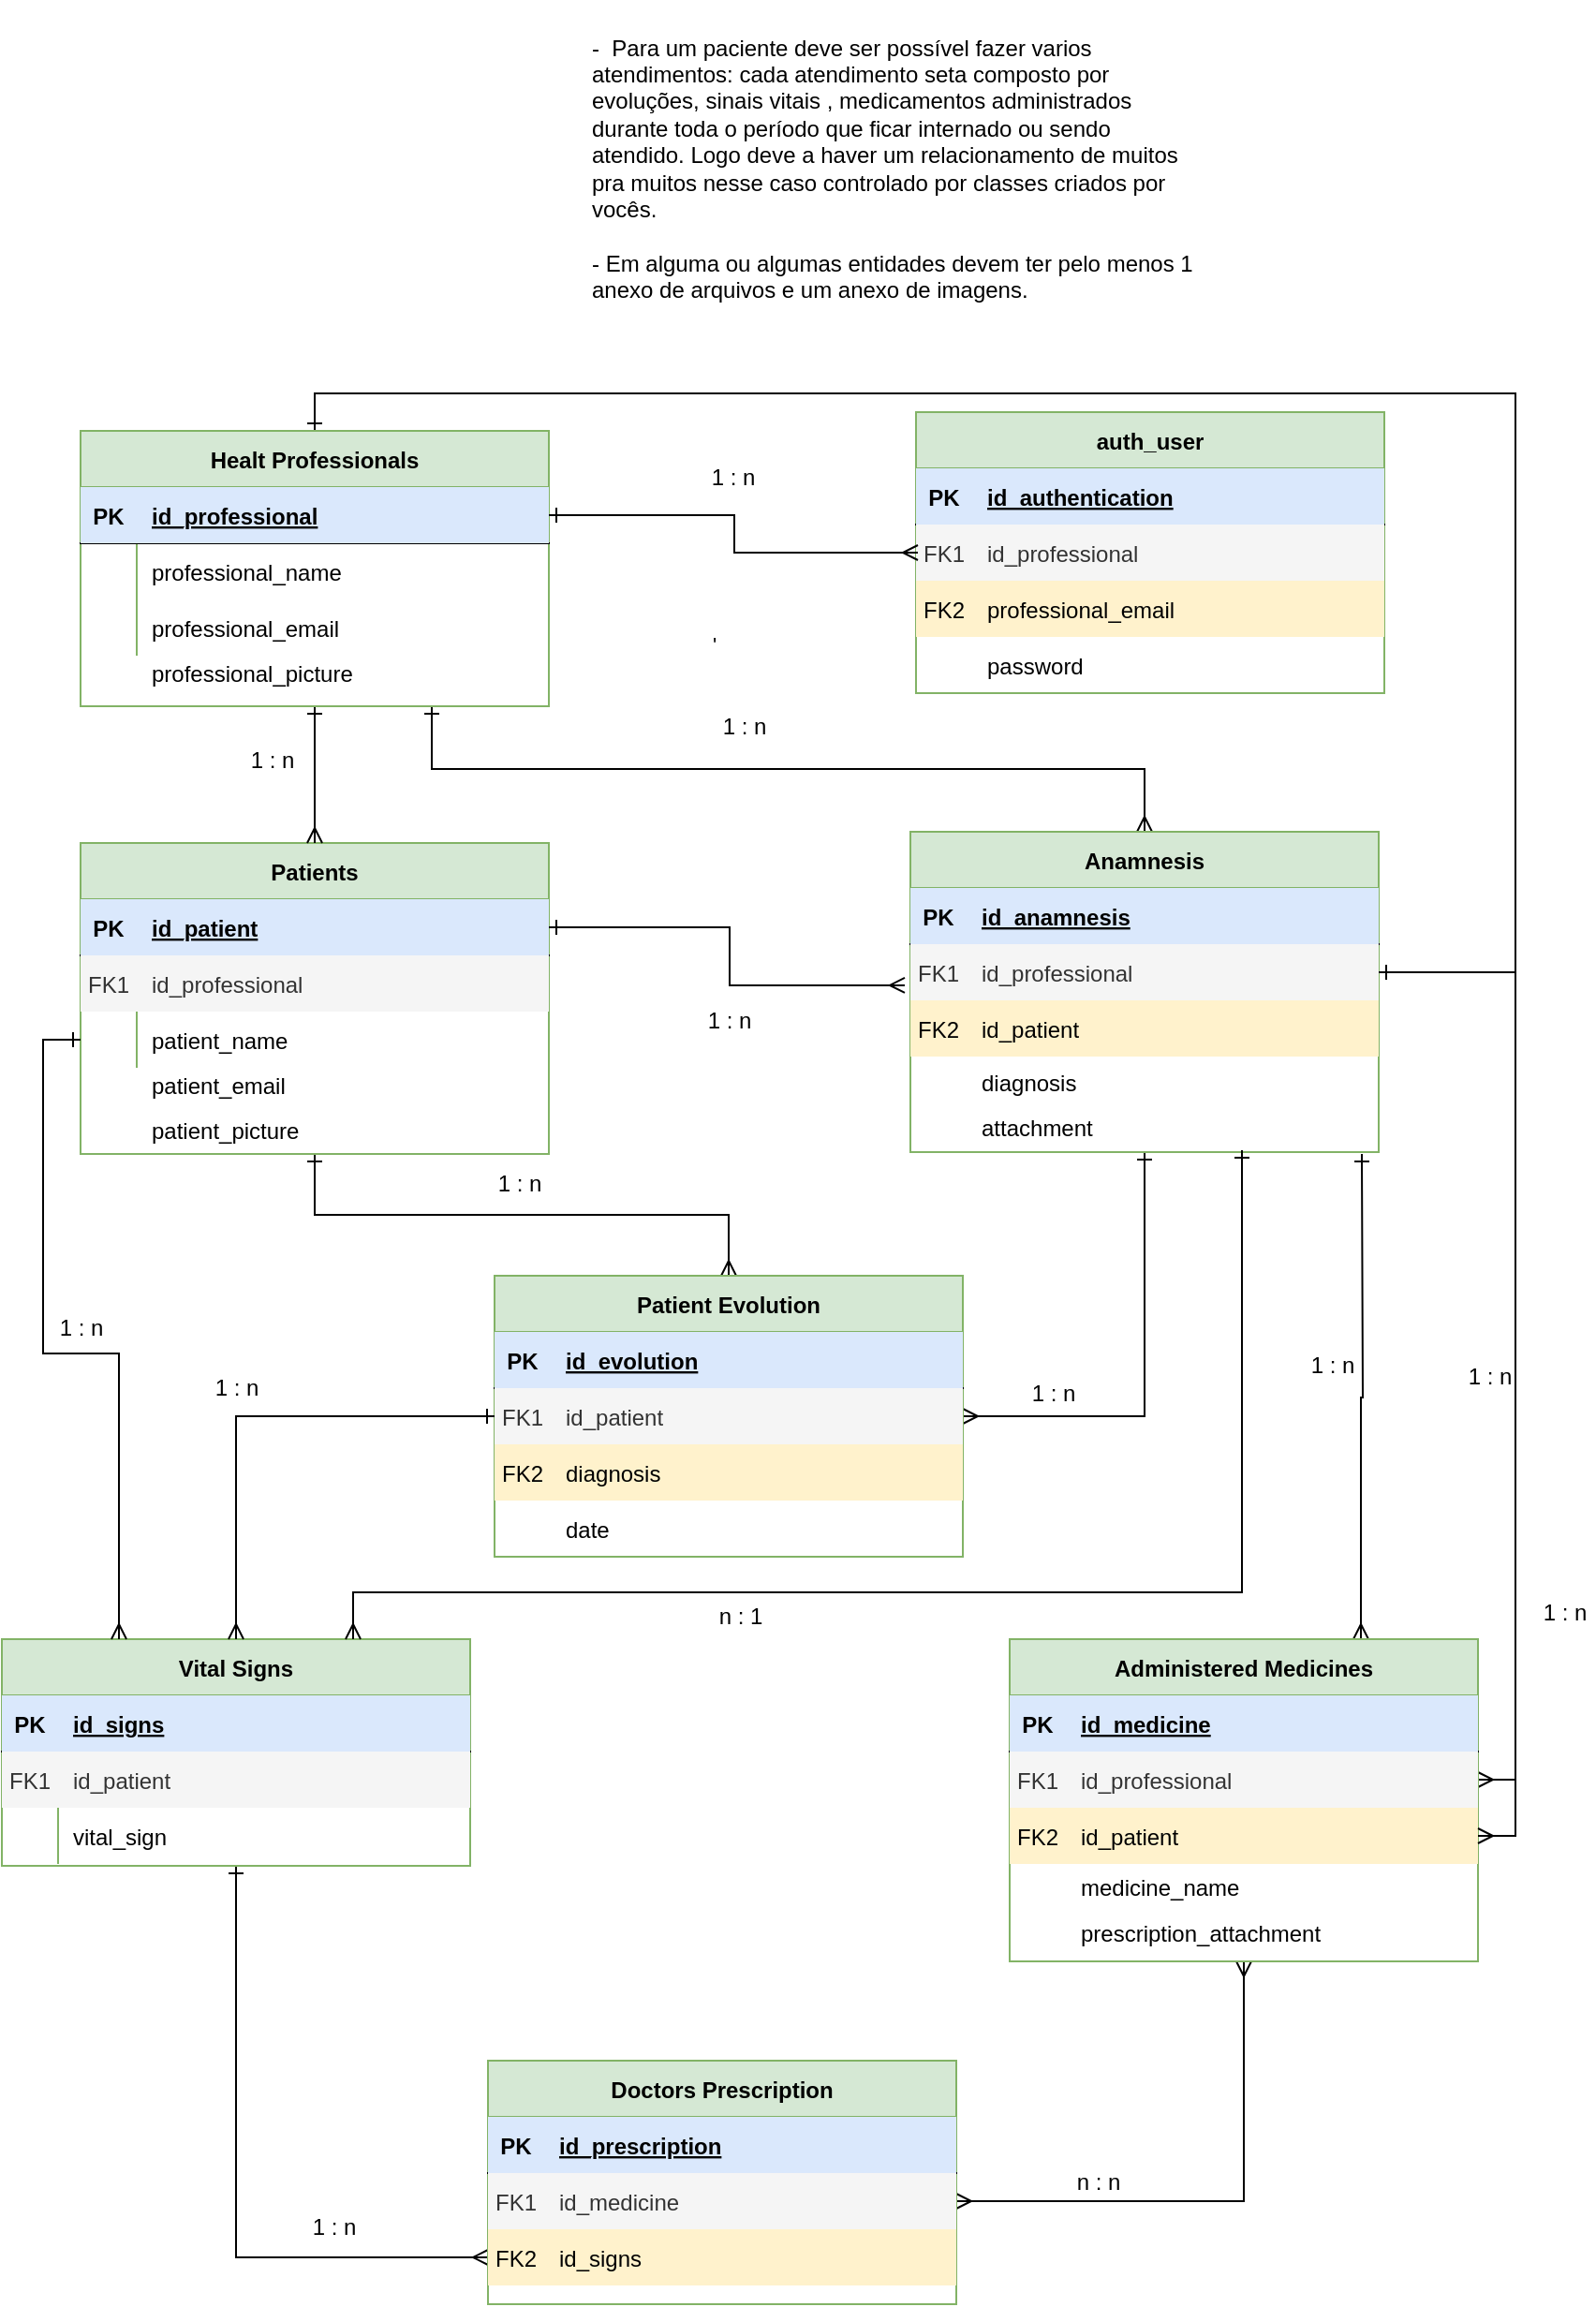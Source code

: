 <mxfile version="14.7.6" type="github">
  <diagram id="R2lEEEUBdFMjLlhIrx00" name="Page-1">
    <mxGraphModel dx="868" dy="1592" grid="0" gridSize="10" guides="1" tooltips="1" connect="1" arrows="1" fold="1" page="1" pageScale="1" pageWidth="1700" pageHeight="1100" math="0" shadow="0" extFonts="Permanent Marker^https://fonts.googleapis.com/css?family=Permanent+Marker">
      <root>
        <mxCell id="0" />
        <mxCell id="1" parent="0" />
        <mxCell id="E78Ck8Y9UJgd9hsz8yq5-24" style="edgeStyle=orthogonalEdgeStyle;rounded=0;orthogonalLoop=1;jettySize=auto;html=1;startArrow=ERone;startFill=0;endArrow=ERmany;endFill=0;" parent="1" source="C-vyLk0tnHw3VtMMgP7b-2" target="FQMhkjAlK0ivQc2ch7R_-152" edge="1">
          <mxGeometry relative="1" as="geometry" />
        </mxCell>
        <mxCell id="C-vyLk0tnHw3VtMMgP7b-2" value="Patients" style="shape=table;startSize=30;container=1;collapsible=1;childLayout=tableLayout;fixedRows=1;rowLines=0;fontStyle=1;align=center;resizeLast=1;fillColor=#d5e8d4;strokeColor=#82b366;" parent="1" vertex="1">
          <mxGeometry x="77" y="252" width="250" height="166" as="geometry" />
        </mxCell>
        <mxCell id="C-vyLk0tnHw3VtMMgP7b-3" value="" style="shape=partialRectangle;collapsible=0;dropTarget=0;pointerEvents=0;fillColor=none;points=[[0,0.5],[1,0.5]];portConstraint=eastwest;top=0;left=0;right=0;bottom=1;" parent="C-vyLk0tnHw3VtMMgP7b-2" vertex="1">
          <mxGeometry y="30" width="250" height="30" as="geometry" />
        </mxCell>
        <mxCell id="C-vyLk0tnHw3VtMMgP7b-4" value="PK" style="shape=partialRectangle;overflow=hidden;connectable=0;fillColor=#dae8fc;top=0;left=0;bottom=0;right=0;fontStyle=1;strokeColor=#6c8ebf;" parent="C-vyLk0tnHw3VtMMgP7b-3" vertex="1">
          <mxGeometry width="30" height="30" as="geometry" />
        </mxCell>
        <mxCell id="C-vyLk0tnHw3VtMMgP7b-5" value="id_patient" style="shape=partialRectangle;overflow=hidden;connectable=0;fillColor=#dae8fc;top=0;left=0;bottom=0;right=0;align=left;spacingLeft=6;fontStyle=5;strokeColor=#6c8ebf;" parent="C-vyLk0tnHw3VtMMgP7b-3" vertex="1">
          <mxGeometry x="30" width="220" height="30" as="geometry" />
        </mxCell>
        <mxCell id="C-vyLk0tnHw3VtMMgP7b-6" value="" style="shape=partialRectangle;collapsible=0;dropTarget=0;pointerEvents=0;fillColor=none;points=[[0,0.5],[1,0.5]];portConstraint=eastwest;top=0;left=0;right=0;bottom=0;" parent="C-vyLk0tnHw3VtMMgP7b-2" vertex="1">
          <mxGeometry y="60" width="250" height="30" as="geometry" />
        </mxCell>
        <mxCell id="C-vyLk0tnHw3VtMMgP7b-7" value="FK1" style="shape=partialRectangle;overflow=hidden;connectable=0;fillColor=#f5f5f5;top=0;left=0;bottom=0;right=0;strokeColor=#666666;fontColor=#333333;" parent="C-vyLk0tnHw3VtMMgP7b-6" vertex="1">
          <mxGeometry width="30" height="30" as="geometry" />
        </mxCell>
        <mxCell id="C-vyLk0tnHw3VtMMgP7b-8" value="id_professional" style="shape=partialRectangle;overflow=hidden;connectable=0;fillColor=#f5f5f5;top=0;left=0;bottom=0;right=0;align=left;spacingLeft=6;strokeColor=#666666;fontColor=#333333;" parent="C-vyLk0tnHw3VtMMgP7b-6" vertex="1">
          <mxGeometry x="30" width="220" height="30" as="geometry" />
        </mxCell>
        <mxCell id="C-vyLk0tnHw3VtMMgP7b-9" value="" style="shape=partialRectangle;collapsible=0;dropTarget=0;pointerEvents=0;fillColor=none;points=[[0,0.5],[1,0.5]];portConstraint=eastwest;top=0;left=0;right=0;bottom=0;" parent="C-vyLk0tnHw3VtMMgP7b-2" vertex="1">
          <mxGeometry y="90" width="250" height="30" as="geometry" />
        </mxCell>
        <mxCell id="C-vyLk0tnHw3VtMMgP7b-10" value="" style="shape=partialRectangle;overflow=hidden;connectable=0;fillColor=none;top=0;left=0;bottom=0;right=0;" parent="C-vyLk0tnHw3VtMMgP7b-9" vertex="1">
          <mxGeometry width="30" height="30" as="geometry" />
        </mxCell>
        <mxCell id="C-vyLk0tnHw3VtMMgP7b-11" value="patient_name" style="shape=partialRectangle;overflow=hidden;connectable=0;fillColor=none;top=0;left=0;bottom=0;right=0;align=left;spacingLeft=6;" parent="C-vyLk0tnHw3VtMMgP7b-9" vertex="1">
          <mxGeometry x="30" width="220" height="30" as="geometry" />
        </mxCell>
        <mxCell id="E78Ck8Y9UJgd9hsz8yq5-17" style="edgeStyle=orthogonalEdgeStyle;rounded=0;orthogonalLoop=1;jettySize=auto;html=1;startArrow=ERone;startFill=0;endArrow=ERmany;endFill=0;" parent="1" source="FQMhkjAlK0ivQc2ch7R_-11" target="E78Ck8Y9UJgd9hsz8yq5-8" edge="1">
          <mxGeometry relative="1" as="geometry" />
        </mxCell>
        <mxCell id="FQMhkjAlK0ivQc2ch7R_-11" value="Vital Signs" style="shape=table;startSize=30;container=1;collapsible=1;childLayout=tableLayout;fixedRows=1;rowLines=0;fontStyle=1;align=center;resizeLast=1;fillColor=#d5e8d4;strokeColor=#82b366;" parent="1" vertex="1">
          <mxGeometry x="35" y="677" width="250" height="121" as="geometry" />
        </mxCell>
        <mxCell id="FQMhkjAlK0ivQc2ch7R_-12" value="" style="shape=partialRectangle;collapsible=0;dropTarget=0;pointerEvents=0;fillColor=none;points=[[0,0.5],[1,0.5]];portConstraint=eastwest;top=0;left=0;right=0;bottom=1;" parent="FQMhkjAlK0ivQc2ch7R_-11" vertex="1">
          <mxGeometry y="30" width="250" height="30" as="geometry" />
        </mxCell>
        <mxCell id="FQMhkjAlK0ivQc2ch7R_-13" value="PK" style="shape=partialRectangle;overflow=hidden;connectable=0;fillColor=#dae8fc;top=0;left=0;bottom=0;right=0;fontStyle=1;strokeColor=#6c8ebf;" parent="FQMhkjAlK0ivQc2ch7R_-12" vertex="1">
          <mxGeometry width="30" height="30" as="geometry" />
        </mxCell>
        <mxCell id="FQMhkjAlK0ivQc2ch7R_-14" value="id_signs" style="shape=partialRectangle;overflow=hidden;connectable=0;fillColor=#dae8fc;top=0;left=0;bottom=0;right=0;align=left;spacingLeft=6;fontStyle=5;strokeColor=#6c8ebf;" parent="FQMhkjAlK0ivQc2ch7R_-12" vertex="1">
          <mxGeometry x="30" width="220" height="30" as="geometry" />
        </mxCell>
        <mxCell id="FQMhkjAlK0ivQc2ch7R_-15" value="" style="shape=partialRectangle;collapsible=0;dropTarget=0;pointerEvents=0;fillColor=none;points=[[0,0.5],[1,0.5]];portConstraint=eastwest;top=0;left=0;right=0;bottom=0;" parent="FQMhkjAlK0ivQc2ch7R_-11" vertex="1">
          <mxGeometry y="60" width="250" height="30" as="geometry" />
        </mxCell>
        <mxCell id="FQMhkjAlK0ivQc2ch7R_-16" value="FK1" style="shape=partialRectangle;overflow=hidden;connectable=0;fillColor=#f5f5f5;top=0;left=0;bottom=0;right=0;strokeColor=#666666;fontColor=#333333;" parent="FQMhkjAlK0ivQc2ch7R_-15" vertex="1">
          <mxGeometry width="30" height="30" as="geometry" />
        </mxCell>
        <mxCell id="FQMhkjAlK0ivQc2ch7R_-17" value="id_patient" style="shape=partialRectangle;overflow=hidden;connectable=0;fillColor=#f5f5f5;top=0;left=0;bottom=0;right=0;align=left;spacingLeft=6;strokeColor=#666666;fontColor=#333333;" parent="FQMhkjAlK0ivQc2ch7R_-15" vertex="1">
          <mxGeometry x="30" width="220" height="30" as="geometry" />
        </mxCell>
        <mxCell id="FQMhkjAlK0ivQc2ch7R_-18" value="" style="shape=partialRectangle;collapsible=0;dropTarget=0;pointerEvents=0;fillColor=none;points=[[0,0.5],[1,0.5]];portConstraint=eastwest;top=0;left=0;right=0;bottom=0;" parent="FQMhkjAlK0ivQc2ch7R_-11" vertex="1">
          <mxGeometry y="90" width="250" height="30" as="geometry" />
        </mxCell>
        <mxCell id="FQMhkjAlK0ivQc2ch7R_-19" value="" style="shape=partialRectangle;overflow=hidden;connectable=0;fillColor=none;top=0;left=0;bottom=0;right=0;" parent="FQMhkjAlK0ivQc2ch7R_-18" vertex="1">
          <mxGeometry width="30" height="30" as="geometry" />
        </mxCell>
        <mxCell id="FQMhkjAlK0ivQc2ch7R_-20" value="vital_sign" style="shape=partialRectangle;overflow=hidden;connectable=0;fillColor=none;top=0;left=0;bottom=0;right=0;align=left;spacingLeft=6;" parent="FQMhkjAlK0ivQc2ch7R_-18" vertex="1">
          <mxGeometry x="30" width="220" height="30" as="geometry" />
        </mxCell>
        <mxCell id="FQMhkjAlK0ivQc2ch7R_-167" style="edgeStyle=orthogonalEdgeStyle;rounded=0;orthogonalLoop=1;jettySize=auto;html=1;entryX=0.5;entryY=0;entryDx=0;entryDy=0;startArrow=ERone;startFill=0;endArrow=ERmany;endFill=0;" parent="1" source="FQMhkjAlK0ivQc2ch7R_-21" target="C-vyLk0tnHw3VtMMgP7b-2" edge="1">
          <mxGeometry relative="1" as="geometry" />
        </mxCell>
        <mxCell id="E78Ck8Y9UJgd9hsz8yq5-21" style="edgeStyle=orthogonalEdgeStyle;rounded=0;orthogonalLoop=1;jettySize=auto;html=1;exitX=0.75;exitY=1;exitDx=0;exitDy=0;startArrow=ERone;startFill=0;endArrow=ERmany;endFill=0;" parent="1" source="FQMhkjAlK0ivQc2ch7R_-21" target="FQMhkjAlK0ivQc2ch7R_-141" edge="1">
          <mxGeometry relative="1" as="geometry" />
        </mxCell>
        <mxCell id="E78Ck8Y9UJgd9hsz8yq5-30" style="edgeStyle=orthogonalEdgeStyle;rounded=0;orthogonalLoop=1;jettySize=auto;html=1;entryX=1;entryY=0.5;entryDx=0;entryDy=0;startArrow=ERone;startFill=0;endArrow=ERmany;endFill=0;" parent="1" source="FQMhkjAlK0ivQc2ch7R_-21" target="FQMhkjAlK0ivQc2ch7R_-45" edge="1">
          <mxGeometry relative="1" as="geometry">
            <Array as="points">
              <mxPoint x="202" y="12" />
              <mxPoint x="843" y="12" />
              <mxPoint x="843" y="752" />
            </Array>
          </mxGeometry>
        </mxCell>
        <mxCell id="FQMhkjAlK0ivQc2ch7R_-21" value="Healt Professionals" style="shape=table;startSize=30;container=1;collapsible=1;childLayout=tableLayout;fixedRows=1;rowLines=0;fontStyle=1;align=center;resizeLast=1;fillColor=#d5e8d4;strokeColor=#82b366;" parent="1" vertex="1">
          <mxGeometry x="77" y="32" width="250" height="147" as="geometry" />
        </mxCell>
        <mxCell id="FQMhkjAlK0ivQc2ch7R_-22" value="" style="shape=partialRectangle;collapsible=0;dropTarget=0;pointerEvents=0;fillColor=none;points=[[0,0.5],[1,0.5]];portConstraint=eastwest;top=0;left=0;right=0;bottom=1;" parent="FQMhkjAlK0ivQc2ch7R_-21" vertex="1">
          <mxGeometry y="30" width="250" height="30" as="geometry" />
        </mxCell>
        <mxCell id="FQMhkjAlK0ivQc2ch7R_-23" value="PK" style="shape=partialRectangle;overflow=hidden;connectable=0;fillColor=#dae8fc;top=0;left=0;bottom=0;right=0;fontStyle=1;strokeColor=#6c8ebf;" parent="FQMhkjAlK0ivQc2ch7R_-22" vertex="1">
          <mxGeometry width="30" height="30" as="geometry" />
        </mxCell>
        <mxCell id="FQMhkjAlK0ivQc2ch7R_-24" value="id_professional" style="shape=partialRectangle;overflow=hidden;connectable=0;fillColor=#dae8fc;top=0;left=0;bottom=0;right=0;align=left;spacingLeft=6;fontStyle=5;strokeColor=#6c8ebf;" parent="FQMhkjAlK0ivQc2ch7R_-22" vertex="1">
          <mxGeometry x="30" width="220" height="30" as="geometry" />
        </mxCell>
        <mxCell id="FQMhkjAlK0ivQc2ch7R_-25" value="" style="shape=partialRectangle;collapsible=0;dropTarget=0;pointerEvents=0;fillColor=none;points=[[0,0.5],[1,0.5]];portConstraint=eastwest;top=0;left=0;right=0;bottom=0;" parent="FQMhkjAlK0ivQc2ch7R_-21" vertex="1">
          <mxGeometry y="60" width="250" height="30" as="geometry" />
        </mxCell>
        <mxCell id="FQMhkjAlK0ivQc2ch7R_-26" value="" style="shape=partialRectangle;overflow=hidden;connectable=0;fillColor=none;top=0;left=0;bottom=0;right=0;" parent="FQMhkjAlK0ivQc2ch7R_-25" vertex="1">
          <mxGeometry width="30" height="30" as="geometry" />
        </mxCell>
        <mxCell id="FQMhkjAlK0ivQc2ch7R_-27" value="professional_name" style="shape=partialRectangle;overflow=hidden;connectable=0;fillColor=none;top=0;left=0;bottom=0;right=0;align=left;spacingLeft=6;" parent="FQMhkjAlK0ivQc2ch7R_-25" vertex="1">
          <mxGeometry x="30" width="220" height="30" as="geometry" />
        </mxCell>
        <mxCell id="FQMhkjAlK0ivQc2ch7R_-28" value="" style="shape=partialRectangle;collapsible=0;dropTarget=0;pointerEvents=0;fillColor=none;points=[[0,0.5],[1,0.5]];portConstraint=eastwest;top=0;left=0;right=0;bottom=0;" parent="FQMhkjAlK0ivQc2ch7R_-21" vertex="1">
          <mxGeometry y="90" width="250" height="30" as="geometry" />
        </mxCell>
        <mxCell id="FQMhkjAlK0ivQc2ch7R_-29" value="" style="shape=partialRectangle;overflow=hidden;connectable=0;fillColor=none;top=0;left=0;bottom=0;right=0;" parent="FQMhkjAlK0ivQc2ch7R_-28" vertex="1">
          <mxGeometry width="30" height="30" as="geometry" />
        </mxCell>
        <mxCell id="FQMhkjAlK0ivQc2ch7R_-30" value="professional_email" style="shape=partialRectangle;overflow=hidden;connectable=0;fillColor=none;top=0;left=0;bottom=0;right=0;align=left;spacingLeft=6;" parent="FQMhkjAlK0ivQc2ch7R_-28" vertex="1">
          <mxGeometry x="30" width="220" height="30" as="geometry" />
        </mxCell>
        <mxCell id="E78Ck8Y9UJgd9hsz8yq5-15" style="edgeStyle=orthogonalEdgeStyle;rounded=0;orthogonalLoop=1;jettySize=auto;html=1;entryX=1;entryY=0.5;entryDx=0;entryDy=0;startArrow=ERmany;startFill=0;endArrow=ERmany;endFill=0;" parent="1" source="FQMhkjAlK0ivQc2ch7R_-41" target="E78Ck8Y9UJgd9hsz8yq5-5" edge="1">
          <mxGeometry relative="1" as="geometry" />
        </mxCell>
        <mxCell id="sGMbjx1k_9ghgo7PnfZ6-3" style="edgeStyle=orthogonalEdgeStyle;rounded=0;orthogonalLoop=1;jettySize=auto;html=1;exitX=0.75;exitY=0;exitDx=0;exitDy=0;startArrow=ERmany;startFill=0;endArrow=ERone;endFill=0;" edge="1" parent="1" source="FQMhkjAlK0ivQc2ch7R_-41">
          <mxGeometry relative="1" as="geometry">
            <mxPoint x="761" y="418" as="targetPoint" />
          </mxGeometry>
        </mxCell>
        <mxCell id="FQMhkjAlK0ivQc2ch7R_-41" value="Administered Medicines" style="shape=table;startSize=30;container=1;collapsible=1;childLayout=tableLayout;fixedRows=1;rowLines=0;fontStyle=1;align=center;resizeLast=1;fillColor=#d5e8d4;strokeColor=#82b366;" parent="1" vertex="1">
          <mxGeometry x="573" y="677" width="250" height="172" as="geometry" />
        </mxCell>
        <mxCell id="FQMhkjAlK0ivQc2ch7R_-42" value="" style="shape=partialRectangle;collapsible=0;dropTarget=0;pointerEvents=0;fillColor=none;points=[[0,0.5],[1,0.5]];portConstraint=eastwest;top=0;left=0;right=0;bottom=1;" parent="FQMhkjAlK0ivQc2ch7R_-41" vertex="1">
          <mxGeometry y="30" width="250" height="30" as="geometry" />
        </mxCell>
        <mxCell id="FQMhkjAlK0ivQc2ch7R_-43" value="PK" style="shape=partialRectangle;overflow=hidden;connectable=0;fillColor=#dae8fc;top=0;left=0;bottom=0;right=0;fontStyle=1;strokeColor=#6c8ebf;" parent="FQMhkjAlK0ivQc2ch7R_-42" vertex="1">
          <mxGeometry width="30" height="30" as="geometry" />
        </mxCell>
        <mxCell id="FQMhkjAlK0ivQc2ch7R_-44" value="id_medicine" style="shape=partialRectangle;overflow=hidden;connectable=0;fillColor=#dae8fc;top=0;left=0;bottom=0;right=0;align=left;spacingLeft=6;fontStyle=5;strokeColor=#6c8ebf;" parent="FQMhkjAlK0ivQc2ch7R_-42" vertex="1">
          <mxGeometry x="30" width="220" height="30" as="geometry" />
        </mxCell>
        <mxCell id="FQMhkjAlK0ivQc2ch7R_-45" value="" style="shape=partialRectangle;collapsible=0;dropTarget=0;pointerEvents=0;fillColor=none;points=[[0,0.5],[1,0.5]];portConstraint=eastwest;top=0;left=0;right=0;bottom=0;" parent="FQMhkjAlK0ivQc2ch7R_-41" vertex="1">
          <mxGeometry y="60" width="250" height="30" as="geometry" />
        </mxCell>
        <mxCell id="FQMhkjAlK0ivQc2ch7R_-46" value="FK1" style="shape=partialRectangle;overflow=hidden;connectable=0;fillColor=#f5f5f5;top=0;left=0;bottom=0;right=0;strokeColor=#666666;fontColor=#333333;" parent="FQMhkjAlK0ivQc2ch7R_-45" vertex="1">
          <mxGeometry width="30" height="30" as="geometry" />
        </mxCell>
        <mxCell id="FQMhkjAlK0ivQc2ch7R_-47" value="id_professional" style="shape=partialRectangle;overflow=hidden;connectable=0;fillColor=#f5f5f5;top=0;left=0;bottom=0;right=0;align=left;spacingLeft=6;strokeColor=#666666;fontColor=#333333;" parent="FQMhkjAlK0ivQc2ch7R_-45" vertex="1">
          <mxGeometry x="30" width="220" height="30" as="geometry" />
        </mxCell>
        <mxCell id="FQMhkjAlK0ivQc2ch7R_-48" value="" style="shape=partialRectangle;collapsible=0;dropTarget=0;pointerEvents=0;fillColor=none;points=[[0,0.5],[1,0.5]];portConstraint=eastwest;top=0;left=0;right=0;bottom=0;" parent="FQMhkjAlK0ivQc2ch7R_-41" vertex="1">
          <mxGeometry y="90" width="250" height="30" as="geometry" />
        </mxCell>
        <mxCell id="FQMhkjAlK0ivQc2ch7R_-49" value="FK2" style="shape=partialRectangle;overflow=hidden;connectable=0;fillColor=#fff2cc;top=0;left=0;bottom=0;right=0;strokeColor=#d6b656;" parent="FQMhkjAlK0ivQc2ch7R_-48" vertex="1">
          <mxGeometry width="30" height="30" as="geometry" />
        </mxCell>
        <mxCell id="FQMhkjAlK0ivQc2ch7R_-50" value="id_patient" style="shape=partialRectangle;overflow=hidden;connectable=0;fillColor=#fff2cc;top=0;left=0;bottom=0;right=0;align=left;spacingLeft=6;strokeColor=#d6b656;" parent="FQMhkjAlK0ivQc2ch7R_-48" vertex="1">
          <mxGeometry x="30" width="220" height="30" as="geometry" />
        </mxCell>
        <mxCell id="FQMhkjAlK0ivQc2ch7R_-64" value="auth_user" style="shape=table;startSize=30;container=1;collapsible=1;childLayout=tableLayout;fixedRows=1;rowLines=0;fontStyle=1;align=center;resizeLast=1;fillColor=#d5e8d4;strokeColor=#82b366;" parent="1" vertex="1">
          <mxGeometry x="523" y="22" width="250" height="150" as="geometry" />
        </mxCell>
        <mxCell id="FQMhkjAlK0ivQc2ch7R_-65" value="" style="shape=partialRectangle;collapsible=0;dropTarget=0;pointerEvents=0;fillColor=none;points=[[0,0.5],[1,0.5]];portConstraint=eastwest;top=0;left=0;right=0;bottom=1;" parent="FQMhkjAlK0ivQc2ch7R_-64" vertex="1">
          <mxGeometry y="30" width="250" height="30" as="geometry" />
        </mxCell>
        <mxCell id="FQMhkjAlK0ivQc2ch7R_-66" value="PK" style="shape=partialRectangle;overflow=hidden;connectable=0;fillColor=#dae8fc;top=0;left=0;bottom=0;right=0;fontStyle=1;strokeColor=#6c8ebf;" parent="FQMhkjAlK0ivQc2ch7R_-65" vertex="1">
          <mxGeometry width="30" height="30" as="geometry" />
        </mxCell>
        <mxCell id="FQMhkjAlK0ivQc2ch7R_-67" value="id_authentication" style="shape=partialRectangle;overflow=hidden;connectable=0;fillColor=#dae8fc;top=0;left=0;bottom=0;right=0;align=left;spacingLeft=6;fontStyle=5;strokeColor=#6c8ebf;" parent="FQMhkjAlK0ivQc2ch7R_-65" vertex="1">
          <mxGeometry x="30" width="220" height="30" as="geometry" />
        </mxCell>
        <mxCell id="FQMhkjAlK0ivQc2ch7R_-68" value="" style="shape=partialRectangle;collapsible=0;dropTarget=0;pointerEvents=0;fillColor=none;points=[[0,0.5],[1,0.5]];portConstraint=eastwest;top=0;left=0;right=0;bottom=0;" parent="FQMhkjAlK0ivQc2ch7R_-64" vertex="1">
          <mxGeometry y="60" width="250" height="30" as="geometry" />
        </mxCell>
        <mxCell id="FQMhkjAlK0ivQc2ch7R_-69" value="" style="shape=partialRectangle;overflow=hidden;connectable=0;fillColor=none;top=0;left=0;bottom=0;right=0;" parent="FQMhkjAlK0ivQc2ch7R_-68" vertex="1">
          <mxGeometry width="30" height="30" as="geometry" />
        </mxCell>
        <mxCell id="FQMhkjAlK0ivQc2ch7R_-70" value="id_professional" style="shape=partialRectangle;overflow=hidden;connectable=0;fillColor=#f5f5f5;top=0;left=0;bottom=0;right=0;align=left;spacingLeft=6;strokeColor=#666666;fontColor=#333333;" parent="FQMhkjAlK0ivQc2ch7R_-68" vertex="1">
          <mxGeometry x="30" width="220" height="30" as="geometry" />
        </mxCell>
        <mxCell id="FQMhkjAlK0ivQc2ch7R_-71" value="" style="shape=partialRectangle;collapsible=0;dropTarget=0;pointerEvents=0;fillColor=none;points=[[0,0.5],[1,0.5]];portConstraint=eastwest;top=0;left=0;right=0;bottom=0;" parent="FQMhkjAlK0ivQc2ch7R_-64" vertex="1">
          <mxGeometry y="90" width="250" height="30" as="geometry" />
        </mxCell>
        <mxCell id="FQMhkjAlK0ivQc2ch7R_-72" value="FK2" style="shape=partialRectangle;overflow=hidden;connectable=0;fillColor=#fff2cc;top=0;left=0;bottom=0;right=0;strokeColor=#d6b656;" parent="FQMhkjAlK0ivQc2ch7R_-71" vertex="1">
          <mxGeometry width="30" height="30" as="geometry" />
        </mxCell>
        <mxCell id="FQMhkjAlK0ivQc2ch7R_-73" value="professional_email" style="shape=partialRectangle;overflow=hidden;connectable=0;fillColor=#fff2cc;top=0;left=0;bottom=0;right=0;align=left;spacingLeft=6;strokeColor=#d6b656;" parent="FQMhkjAlK0ivQc2ch7R_-71" vertex="1">
          <mxGeometry x="30" width="220" height="30" as="geometry" />
        </mxCell>
        <mxCell id="FQMhkjAlK0ivQc2ch7R_-75" value="password" style="shape=partialRectangle;overflow=hidden;connectable=0;fillColor=none;top=0;left=0;bottom=0;right=0;align=left;spacingLeft=6;" parent="1" vertex="1">
          <mxGeometry x="553" y="142" width="220" height="30" as="geometry" />
        </mxCell>
        <mxCell id="FQMhkjAlK0ivQc2ch7R_-76" value="patient_email" style="shape=partialRectangle;overflow=hidden;connectable=0;fillColor=none;top=0;left=0;bottom=0;right=0;align=left;spacingLeft=6;" parent="1" vertex="1">
          <mxGeometry x="107" y="372" width="220" height="18" as="geometry" />
        </mxCell>
        <mxCell id="FQMhkjAlK0ivQc2ch7R_-84" value="FK1" style="shape=partialRectangle;overflow=hidden;connectable=0;fillColor=#f5f5f5;top=0;left=0;bottom=0;right=0;strokeColor=#666666;fontColor=#333333;" parent="1" vertex="1">
          <mxGeometry x="523" y="82" width="30" height="30" as="geometry" />
        </mxCell>
        <mxCell id="FQMhkjAlK0ivQc2ch7R_-85" value="medicine_name" style="shape=partialRectangle;overflow=hidden;connectable=0;fillColor=none;top=0;left=0;bottom=0;right=0;align=left;spacingLeft=6;" parent="1" vertex="1">
          <mxGeometry x="603" y="795" width="220" height="28" as="geometry" />
        </mxCell>
        <mxCell id="FQMhkjAlK0ivQc2ch7R_-89" value="&#39;" style="edgeStyle=orthogonalEdgeStyle;rounded=0;orthogonalLoop=1;jettySize=auto;html=1;endArrow=ERmany;endFill=0;startArrow=ERone;startFill=0;exitX=1;exitY=0.5;exitDx=0;exitDy=0;" parent="1" source="FQMhkjAlK0ivQc2ch7R_-22" edge="1">
          <mxGeometry x="0.097" y="-50" relative="1" as="geometry">
            <mxPoint x="524" y="97" as="targetPoint" />
            <Array as="points">
              <mxPoint x="426" y="77" />
              <mxPoint x="426" y="97" />
            </Array>
            <mxPoint x="-11" y="-1" as="offset" />
          </mxGeometry>
        </mxCell>
        <mxCell id="FQMhkjAlK0ivQc2ch7R_-90" value="1 : n" style="text;html=1;align=center;verticalAlign=middle;resizable=0;points=[];autosize=1;strokeColor=none;" parent="1" vertex="1">
          <mxGeometry x="405" y="47" width="40" height="20" as="geometry" />
        </mxCell>
        <mxCell id="FQMhkjAlK0ivQc2ch7R_-172" style="edgeStyle=orthogonalEdgeStyle;rounded=0;orthogonalLoop=1;jettySize=auto;html=1;startArrow=ERone;startFill=0;endArrow=ERmany;endFill=0;" parent="1" source="FQMhkjAlK0ivQc2ch7R_-141" target="FQMhkjAlK0ivQc2ch7R_-156" edge="1">
          <mxGeometry relative="1" as="geometry" />
        </mxCell>
        <mxCell id="FQMhkjAlK0ivQc2ch7R_-141" value="Anamnesis" style="shape=table;startSize=30;container=1;collapsible=1;childLayout=tableLayout;fixedRows=1;rowLines=0;fontStyle=1;align=center;resizeLast=1;fillColor=#d5e8d4;strokeColor=#82b366;" parent="1" vertex="1">
          <mxGeometry x="520" y="246" width="250" height="171" as="geometry" />
        </mxCell>
        <mxCell id="FQMhkjAlK0ivQc2ch7R_-142" value="" style="shape=partialRectangle;collapsible=0;dropTarget=0;pointerEvents=0;fillColor=none;points=[[0,0.5],[1,0.5]];portConstraint=eastwest;top=0;left=0;right=0;bottom=1;" parent="FQMhkjAlK0ivQc2ch7R_-141" vertex="1">
          <mxGeometry y="30" width="250" height="30" as="geometry" />
        </mxCell>
        <mxCell id="FQMhkjAlK0ivQc2ch7R_-143" value="PK" style="shape=partialRectangle;overflow=hidden;connectable=0;fillColor=#dae8fc;top=0;left=0;bottom=0;right=0;fontStyle=1;strokeColor=#6c8ebf;" parent="FQMhkjAlK0ivQc2ch7R_-142" vertex="1">
          <mxGeometry width="30" height="30" as="geometry" />
        </mxCell>
        <mxCell id="FQMhkjAlK0ivQc2ch7R_-144" value="id_anamnesis" style="shape=partialRectangle;overflow=hidden;connectable=0;fillColor=#dae8fc;top=0;left=0;bottom=0;right=0;align=left;spacingLeft=6;fontStyle=5;strokeColor=#6c8ebf;" parent="FQMhkjAlK0ivQc2ch7R_-142" vertex="1">
          <mxGeometry x="30" width="220" height="30" as="geometry" />
        </mxCell>
        <mxCell id="FQMhkjAlK0ivQc2ch7R_-145" value="" style="shape=partialRectangle;collapsible=0;dropTarget=0;pointerEvents=0;fillColor=none;points=[[0,0.5],[1,0.5]];portConstraint=eastwest;top=0;left=0;right=0;bottom=0;" parent="FQMhkjAlK0ivQc2ch7R_-141" vertex="1">
          <mxGeometry y="60" width="250" height="30" as="geometry" />
        </mxCell>
        <mxCell id="FQMhkjAlK0ivQc2ch7R_-146" value="FK1" style="shape=partialRectangle;overflow=hidden;connectable=0;fillColor=#f5f5f5;top=0;left=0;bottom=0;right=0;strokeColor=#666666;fontColor=#333333;" parent="FQMhkjAlK0ivQc2ch7R_-145" vertex="1">
          <mxGeometry width="30" height="30" as="geometry" />
        </mxCell>
        <mxCell id="FQMhkjAlK0ivQc2ch7R_-147" value="id_professional" style="shape=partialRectangle;overflow=hidden;connectable=0;fillColor=#f5f5f5;top=0;left=0;bottom=0;right=0;align=left;spacingLeft=6;strokeColor=#666666;fontColor=#333333;" parent="FQMhkjAlK0ivQc2ch7R_-145" vertex="1">
          <mxGeometry x="30" width="220" height="30" as="geometry" />
        </mxCell>
        <mxCell id="FQMhkjAlK0ivQc2ch7R_-148" value="" style="shape=partialRectangle;collapsible=0;dropTarget=0;pointerEvents=0;fillColor=none;points=[[0,0.5],[1,0.5]];portConstraint=eastwest;top=0;left=0;right=0;bottom=0;" parent="FQMhkjAlK0ivQc2ch7R_-141" vertex="1">
          <mxGeometry y="90" width="250" height="30" as="geometry" />
        </mxCell>
        <mxCell id="FQMhkjAlK0ivQc2ch7R_-149" value="FK2" style="shape=partialRectangle;overflow=hidden;connectable=0;fillColor=#fff2cc;top=0;left=0;bottom=0;right=0;strokeColor=#d6b656;" parent="FQMhkjAlK0ivQc2ch7R_-148" vertex="1">
          <mxGeometry width="30" height="30" as="geometry" />
        </mxCell>
        <mxCell id="FQMhkjAlK0ivQc2ch7R_-150" value="id_patient" style="shape=partialRectangle;overflow=hidden;connectable=0;fillColor=#fff2cc;top=0;left=0;bottom=0;right=0;align=left;spacingLeft=6;strokeColor=#d6b656;" parent="FQMhkjAlK0ivQc2ch7R_-148" vertex="1">
          <mxGeometry x="30" width="220" height="30" as="geometry" />
        </mxCell>
        <mxCell id="FQMhkjAlK0ivQc2ch7R_-151" value="diagnosis" style="shape=partialRectangle;overflow=hidden;connectable=0;fillColor=none;top=0;left=0;bottom=0;right=0;align=left;spacingLeft=6;" parent="1" vertex="1">
          <mxGeometry x="550" y="366" width="220" height="27" as="geometry" />
        </mxCell>
        <mxCell id="FQMhkjAlK0ivQc2ch7R_-152" value="Patient Evolution" style="shape=table;startSize=30;container=1;collapsible=1;childLayout=tableLayout;fixedRows=1;rowLines=0;fontStyle=1;align=center;resizeLast=1;fillColor=#d5e8d4;strokeColor=#82b366;" parent="1" vertex="1">
          <mxGeometry x="298" y="483" width="250" height="150" as="geometry" />
        </mxCell>
        <mxCell id="FQMhkjAlK0ivQc2ch7R_-153" value="" style="shape=partialRectangle;collapsible=0;dropTarget=0;pointerEvents=0;fillColor=none;points=[[0,0.5],[1,0.5]];portConstraint=eastwest;top=0;left=0;right=0;bottom=1;" parent="FQMhkjAlK0ivQc2ch7R_-152" vertex="1">
          <mxGeometry y="30" width="250" height="30" as="geometry" />
        </mxCell>
        <mxCell id="FQMhkjAlK0ivQc2ch7R_-154" value="PK" style="shape=partialRectangle;overflow=hidden;connectable=0;fillColor=#dae8fc;top=0;left=0;bottom=0;right=0;fontStyle=1;strokeColor=#6c8ebf;" parent="FQMhkjAlK0ivQc2ch7R_-153" vertex="1">
          <mxGeometry width="30" height="30" as="geometry" />
        </mxCell>
        <mxCell id="FQMhkjAlK0ivQc2ch7R_-155" value="id_evolution" style="shape=partialRectangle;overflow=hidden;connectable=0;fillColor=#dae8fc;top=0;left=0;bottom=0;right=0;align=left;spacingLeft=6;fontStyle=5;strokeColor=#6c8ebf;" parent="FQMhkjAlK0ivQc2ch7R_-153" vertex="1">
          <mxGeometry x="30" width="220" height="30" as="geometry" />
        </mxCell>
        <mxCell id="FQMhkjAlK0ivQc2ch7R_-156" value="" style="shape=partialRectangle;collapsible=0;dropTarget=0;pointerEvents=0;fillColor=none;points=[[0,0.5],[1,0.5]];portConstraint=eastwest;top=0;left=0;right=0;bottom=0;" parent="FQMhkjAlK0ivQc2ch7R_-152" vertex="1">
          <mxGeometry y="60" width="250" height="30" as="geometry" />
        </mxCell>
        <mxCell id="FQMhkjAlK0ivQc2ch7R_-157" value="FK1" style="shape=partialRectangle;overflow=hidden;connectable=0;fillColor=#f5f5f5;top=0;left=0;bottom=0;right=0;strokeColor=#666666;fontColor=#333333;" parent="FQMhkjAlK0ivQc2ch7R_-156" vertex="1">
          <mxGeometry width="30" height="30" as="geometry" />
        </mxCell>
        <mxCell id="FQMhkjAlK0ivQc2ch7R_-158" value="id_patient" style="shape=partialRectangle;overflow=hidden;connectable=0;fillColor=#f5f5f5;top=0;left=0;bottom=0;right=0;align=left;spacingLeft=6;strokeColor=#666666;fontColor=#333333;" parent="FQMhkjAlK0ivQc2ch7R_-156" vertex="1">
          <mxGeometry x="30" width="220" height="30" as="geometry" />
        </mxCell>
        <mxCell id="FQMhkjAlK0ivQc2ch7R_-159" value="" style="shape=partialRectangle;collapsible=0;dropTarget=0;pointerEvents=0;fillColor=none;points=[[0,0.5],[1,0.5]];portConstraint=eastwest;top=0;left=0;right=0;bottom=0;" parent="FQMhkjAlK0ivQc2ch7R_-152" vertex="1">
          <mxGeometry y="90" width="250" height="30" as="geometry" />
        </mxCell>
        <mxCell id="FQMhkjAlK0ivQc2ch7R_-160" value="FK2" style="shape=partialRectangle;overflow=hidden;connectable=0;fillColor=#fff2cc;top=0;left=0;bottom=0;right=0;strokeColor=#d6b656;" parent="FQMhkjAlK0ivQc2ch7R_-159" vertex="1">
          <mxGeometry width="30" height="30" as="geometry" />
        </mxCell>
        <mxCell id="FQMhkjAlK0ivQc2ch7R_-161" value="diagnosis" style="shape=partialRectangle;overflow=hidden;connectable=0;fillColor=#fff2cc;top=0;left=0;bottom=0;right=0;align=left;spacingLeft=6;strokeColor=#d6b656;" parent="FQMhkjAlK0ivQc2ch7R_-159" vertex="1">
          <mxGeometry x="30" width="220" height="30" as="geometry" />
        </mxCell>
        <mxCell id="FQMhkjAlK0ivQc2ch7R_-162" value="" style="shape=partialRectangle;collapsible=0;dropTarget=0;pointerEvents=0;fillColor=none;points=[[0,0.5],[1,0.5]];portConstraint=eastwest;top=0;left=0;right=0;bottom=0;" parent="1" vertex="1">
          <mxGeometry x="298" y="603" width="250" height="30" as="geometry" />
        </mxCell>
        <mxCell id="FQMhkjAlK0ivQc2ch7R_-163" value="" style="shape=partialRectangle;overflow=hidden;connectable=0;fillColor=none;top=0;left=0;bottom=0;right=0;" parent="FQMhkjAlK0ivQc2ch7R_-162" vertex="1">
          <mxGeometry width="30" height="30" as="geometry" />
        </mxCell>
        <mxCell id="FQMhkjAlK0ivQc2ch7R_-164" value="date" style="shape=partialRectangle;overflow=hidden;connectable=0;fillColor=none;top=0;left=0;bottom=0;right=0;align=left;spacingLeft=6;" parent="FQMhkjAlK0ivQc2ch7R_-162" vertex="1">
          <mxGeometry x="30" width="220" height="30" as="geometry" />
        </mxCell>
        <mxCell id="FQMhkjAlK0ivQc2ch7R_-168" value="1 : n" style="text;html=1;align=center;verticalAlign=middle;resizable=0;points=[];autosize=1;strokeColor=none;" parent="1" vertex="1">
          <mxGeometry x="162" y="199" width="33" height="18" as="geometry" />
        </mxCell>
        <mxCell id="FQMhkjAlK0ivQc2ch7R_-170" style="edgeStyle=orthogonalEdgeStyle;rounded=0;orthogonalLoop=1;jettySize=auto;html=1;entryX=-0.012;entryY=0.733;entryDx=0;entryDy=0;entryPerimeter=0;startArrow=ERone;startFill=0;endArrow=ERmany;endFill=0;exitX=1;exitY=0.5;exitDx=0;exitDy=0;" parent="1" source="C-vyLk0tnHw3VtMMgP7b-3" target="FQMhkjAlK0ivQc2ch7R_-145" edge="1">
          <mxGeometry relative="1" as="geometry" />
        </mxCell>
        <mxCell id="FQMhkjAlK0ivQc2ch7R_-171" value="1 : n" style="text;html=1;align=center;verticalAlign=middle;resizable=0;points=[];autosize=1;strokeColor=none;" parent="1" vertex="1">
          <mxGeometry x="406.5" y="338" width="33" height="18" as="geometry" />
        </mxCell>
        <mxCell id="FQMhkjAlK0ivQc2ch7R_-173" value="1 : n" style="text;html=1;align=center;verticalAlign=middle;resizable=0;points=[];autosize=1;strokeColor=none;" parent="1" vertex="1">
          <mxGeometry x="579" y="537" width="33" height="18" as="geometry" />
        </mxCell>
        <mxCell id="FQMhkjAlK0ivQc2ch7R_-175" style="edgeStyle=orthogonalEdgeStyle;rounded=0;orthogonalLoop=1;jettySize=auto;html=1;entryX=0.5;entryY=0;entryDx=0;entryDy=0;startArrow=ERone;startFill=0;endArrow=ERmany;endFill=0;" parent="1" source="FQMhkjAlK0ivQc2ch7R_-156" target="FQMhkjAlK0ivQc2ch7R_-11" edge="1">
          <mxGeometry relative="1" as="geometry" />
        </mxCell>
        <mxCell id="FQMhkjAlK0ivQc2ch7R_-178" value="1 : n" style="text;html=1;align=center;verticalAlign=middle;resizable=0;points=[];autosize=1;strokeColor=none;" parent="1" vertex="1">
          <mxGeometry x="143.5" y="534" width="33" height="18" as="geometry" />
        </mxCell>
        <mxCell id="FQMhkjAlK0ivQc2ch7R_-180" style="edgeStyle=orthogonalEdgeStyle;rounded=0;orthogonalLoop=1;jettySize=auto;html=1;entryX=1;entryY=0.5;entryDx=0;entryDy=0;startArrow=ERone;startFill=0;endArrow=ERmany;endFill=0;" parent="1" source="FQMhkjAlK0ivQc2ch7R_-145" target="FQMhkjAlK0ivQc2ch7R_-48" edge="1">
          <mxGeometry relative="1" as="geometry" />
        </mxCell>
        <mxCell id="FQMhkjAlK0ivQc2ch7R_-181" value="1 : n" style="text;html=1;align=center;verticalAlign=middle;resizable=0;points=[];autosize=1;strokeColor=none;" parent="1" vertex="1">
          <mxGeometry x="812" y="528" width="33" height="18" as="geometry" />
        </mxCell>
        <mxCell id="E78Ck8Y9UJgd9hsz8yq5-1" value="Doctors Prescription" style="shape=table;startSize=30;container=1;collapsible=1;childLayout=tableLayout;fixedRows=1;rowLines=0;fontStyle=1;align=center;resizeLast=1;fillColor=#d5e8d4;strokeColor=#82b366;" parent="1" vertex="1">
          <mxGeometry x="294.5" y="902" width="250" height="130" as="geometry" />
        </mxCell>
        <mxCell id="E78Ck8Y9UJgd9hsz8yq5-2" value="" style="shape=partialRectangle;collapsible=0;dropTarget=0;pointerEvents=0;fillColor=none;points=[[0,0.5],[1,0.5]];portConstraint=eastwest;top=0;left=0;right=0;bottom=1;" parent="E78Ck8Y9UJgd9hsz8yq5-1" vertex="1">
          <mxGeometry y="30" width="250" height="30" as="geometry" />
        </mxCell>
        <mxCell id="E78Ck8Y9UJgd9hsz8yq5-3" value="PK" style="shape=partialRectangle;overflow=hidden;connectable=0;fillColor=#dae8fc;top=0;left=0;bottom=0;right=0;fontStyle=1;strokeColor=#6c8ebf;" parent="E78Ck8Y9UJgd9hsz8yq5-2" vertex="1">
          <mxGeometry width="30" height="30" as="geometry" />
        </mxCell>
        <mxCell id="E78Ck8Y9UJgd9hsz8yq5-4" value="id_prescription" style="shape=partialRectangle;overflow=hidden;connectable=0;fillColor=#dae8fc;top=0;left=0;bottom=0;right=0;align=left;spacingLeft=6;fontStyle=5;strokeColor=#6c8ebf;" parent="E78Ck8Y9UJgd9hsz8yq5-2" vertex="1">
          <mxGeometry x="30" width="220" height="30" as="geometry" />
        </mxCell>
        <mxCell id="E78Ck8Y9UJgd9hsz8yq5-5" value="" style="shape=partialRectangle;collapsible=0;dropTarget=0;pointerEvents=0;fillColor=none;points=[[0,0.5],[1,0.5]];portConstraint=eastwest;top=0;left=0;right=0;bottom=0;" parent="E78Ck8Y9UJgd9hsz8yq5-1" vertex="1">
          <mxGeometry y="60" width="250" height="30" as="geometry" />
        </mxCell>
        <mxCell id="E78Ck8Y9UJgd9hsz8yq5-6" value="FK1" style="shape=partialRectangle;overflow=hidden;connectable=0;fillColor=#f5f5f5;top=0;left=0;bottom=0;right=0;strokeColor=#666666;fontColor=#333333;" parent="E78Ck8Y9UJgd9hsz8yq5-5" vertex="1">
          <mxGeometry width="30" height="30" as="geometry" />
        </mxCell>
        <mxCell id="E78Ck8Y9UJgd9hsz8yq5-7" value="id_medicine" style="shape=partialRectangle;overflow=hidden;connectable=0;fillColor=#f5f5f5;top=0;left=0;bottom=0;right=0;align=left;spacingLeft=6;strokeColor=#666666;fontColor=#333333;" parent="E78Ck8Y9UJgd9hsz8yq5-5" vertex="1">
          <mxGeometry x="30" width="220" height="30" as="geometry" />
        </mxCell>
        <mxCell id="E78Ck8Y9UJgd9hsz8yq5-8" value="" style="shape=partialRectangle;collapsible=0;dropTarget=0;pointerEvents=0;fillColor=none;points=[[0,0.5],[1,0.5]];portConstraint=eastwest;top=0;left=0;right=0;bottom=0;" parent="E78Ck8Y9UJgd9hsz8yq5-1" vertex="1">
          <mxGeometry y="90" width="250" height="30" as="geometry" />
        </mxCell>
        <mxCell id="E78Ck8Y9UJgd9hsz8yq5-9" value="FK2" style="shape=partialRectangle;overflow=hidden;connectable=0;fillColor=#fff2cc;top=0;left=0;bottom=0;right=0;strokeColor=#d6b656;" parent="E78Ck8Y9UJgd9hsz8yq5-8" vertex="1">
          <mxGeometry width="30" height="30" as="geometry" />
        </mxCell>
        <mxCell id="E78Ck8Y9UJgd9hsz8yq5-10" value="id_signs" style="shape=partialRectangle;overflow=hidden;connectable=0;fillColor=#fff2cc;top=0;left=0;bottom=0;right=0;align=left;spacingLeft=6;strokeColor=#d6b656;" parent="E78Ck8Y9UJgd9hsz8yq5-8" vertex="1">
          <mxGeometry x="30" width="220" height="30" as="geometry" />
        </mxCell>
        <mxCell id="E78Ck8Y9UJgd9hsz8yq5-16" value="n : n" style="text;html=1;align=center;verticalAlign=middle;resizable=0;points=[];autosize=1;strokeColor=none;" parent="1" vertex="1">
          <mxGeometry x="603" y="958" width="33" height="18" as="geometry" />
        </mxCell>
        <mxCell id="E78Ck8Y9UJgd9hsz8yq5-18" value="1 : n" style="text;html=1;align=center;verticalAlign=middle;resizable=0;points=[];autosize=1;strokeColor=none;" parent="1" vertex="1">
          <mxGeometry x="195" y="982" width="33" height="18" as="geometry" />
        </mxCell>
        <mxCell id="E78Ck8Y9UJgd9hsz8yq5-22" value="1 : n" style="text;html=1;align=center;verticalAlign=middle;resizable=0;points=[];autosize=1;strokeColor=none;" parent="1" vertex="1">
          <mxGeometry x="411" y="180" width="40" height="20" as="geometry" />
        </mxCell>
        <mxCell id="E78Ck8Y9UJgd9hsz8yq5-25" style="edgeStyle=orthogonalEdgeStyle;rounded=0;orthogonalLoop=1;jettySize=auto;html=1;entryX=0.25;entryY=0;entryDx=0;entryDy=0;startArrow=ERone;startFill=0;endArrow=ERmany;endFill=0;" parent="1" source="C-vyLk0tnHw3VtMMgP7b-9" target="FQMhkjAlK0ivQc2ch7R_-11" edge="1">
          <mxGeometry relative="1" as="geometry" />
        </mxCell>
        <mxCell id="E78Ck8Y9UJgd9hsz8yq5-26" value="1 : n" style="text;html=1;align=center;verticalAlign=middle;resizable=0;points=[];autosize=1;strokeColor=none;" parent="1" vertex="1">
          <mxGeometry x="60" y="502" width="33" height="18" as="geometry" />
        </mxCell>
        <mxCell id="E78Ck8Y9UJgd9hsz8yq5-27" value="1 : n" style="text;html=1;align=center;verticalAlign=middle;resizable=0;points=[];autosize=1;strokeColor=none;" parent="1" vertex="1">
          <mxGeometry x="294.5" y="425" width="33" height="18" as="geometry" />
        </mxCell>
        <mxCell id="E78Ck8Y9UJgd9hsz8yq5-31" value="1 : n" style="text;html=1;align=center;verticalAlign=middle;resizable=0;points=[];autosize=1;strokeColor=none;" parent="1" vertex="1">
          <mxGeometry x="852" y="654" width="33" height="18" as="geometry" />
        </mxCell>
        <mxCell id="Sc72v8pu2UwiUSRfuRXP-1" value="-&amp;nbsp; Para um paciente deve ser possível fazer varios atendimentos: cada atendimento seta composto por evoluções, sinais vitais , medicamentos administrados durante toda o período que ficar internado ou sendo atendido. Logo deve a haver um relacionamento de muitos pra muitos nesse caso controlado por classes criados por vocês.&lt;br&gt;&lt;br&gt;- Em alguma ou algumas entidades devem ter pelo menos 1 anexo de arquivos e um anexo de imagens." style="text;html=1;strokeColor=none;fillColor=none;align=left;verticalAlign=middle;whiteSpace=wrap;rounded=0;" parent="1" vertex="1">
          <mxGeometry x="348" y="-198" width="329" height="179" as="geometry" />
        </mxCell>
        <mxCell id="sGMbjx1k_9ghgo7PnfZ6-1" style="edgeStyle=orthogonalEdgeStyle;rounded=0;orthogonalLoop=1;jettySize=auto;html=1;exitX=0.75;exitY=0;exitDx=0;exitDy=0;startArrow=ERmany;startFill=0;endArrow=ERone;endFill=0;" edge="1" parent="1" source="FQMhkjAlK0ivQc2ch7R_-11">
          <mxGeometry relative="1" as="geometry">
            <mxPoint x="697" y="416" as="targetPoint" />
            <Array as="points">
              <mxPoint x="223" y="652" />
              <mxPoint x="697" y="652" />
            </Array>
          </mxGeometry>
        </mxCell>
        <mxCell id="sGMbjx1k_9ghgo7PnfZ6-2" value="n : 1" style="text;html=1;align=center;verticalAlign=middle;resizable=0;points=[];autosize=1;strokeColor=none;" vertex="1" parent="1">
          <mxGeometry x="412" y="656" width="33" height="18" as="geometry" />
        </mxCell>
        <mxCell id="sGMbjx1k_9ghgo7PnfZ6-4" value="1 : n" style="text;html=1;align=center;verticalAlign=middle;resizable=0;points=[];autosize=1;strokeColor=none;" vertex="1" parent="1">
          <mxGeometry x="728" y="522" width="33" height="18" as="geometry" />
        </mxCell>
        <mxCell id="sGMbjx1k_9ghgo7PnfZ6-5" value="professional_picture" style="shape=partialRectangle;overflow=hidden;connectable=0;fillColor=none;top=0;left=0;bottom=0;right=0;align=left;spacingLeft=6;" vertex="1" parent="1">
          <mxGeometry x="107" y="146" width="220" height="30" as="geometry" />
        </mxCell>
        <mxCell id="sGMbjx1k_9ghgo7PnfZ6-6" value="patient_picture" style="shape=partialRectangle;overflow=hidden;connectable=0;fillColor=none;top=0;left=0;bottom=0;right=0;align=left;spacingLeft=6;" vertex="1" parent="1">
          <mxGeometry x="107" y="396" width="220" height="18" as="geometry" />
        </mxCell>
        <mxCell id="sGMbjx1k_9ghgo7PnfZ6-7" value="attachment" style="shape=partialRectangle;overflow=hidden;connectable=0;fillColor=none;top=0;left=0;bottom=0;right=0;align=left;spacingLeft=6;" vertex="1" parent="1">
          <mxGeometry x="550" y="390" width="220" height="27" as="geometry" />
        </mxCell>
        <mxCell id="sGMbjx1k_9ghgo7PnfZ6-8" value="prescription_attachment" style="shape=partialRectangle;overflow=hidden;connectable=0;fillColor=none;top=0;left=0;bottom=0;right=0;align=left;spacingLeft=6;" vertex="1" parent="1">
          <mxGeometry x="603" y="818" width="220" height="31" as="geometry" />
        </mxCell>
      </root>
    </mxGraphModel>
  </diagram>
</mxfile>
